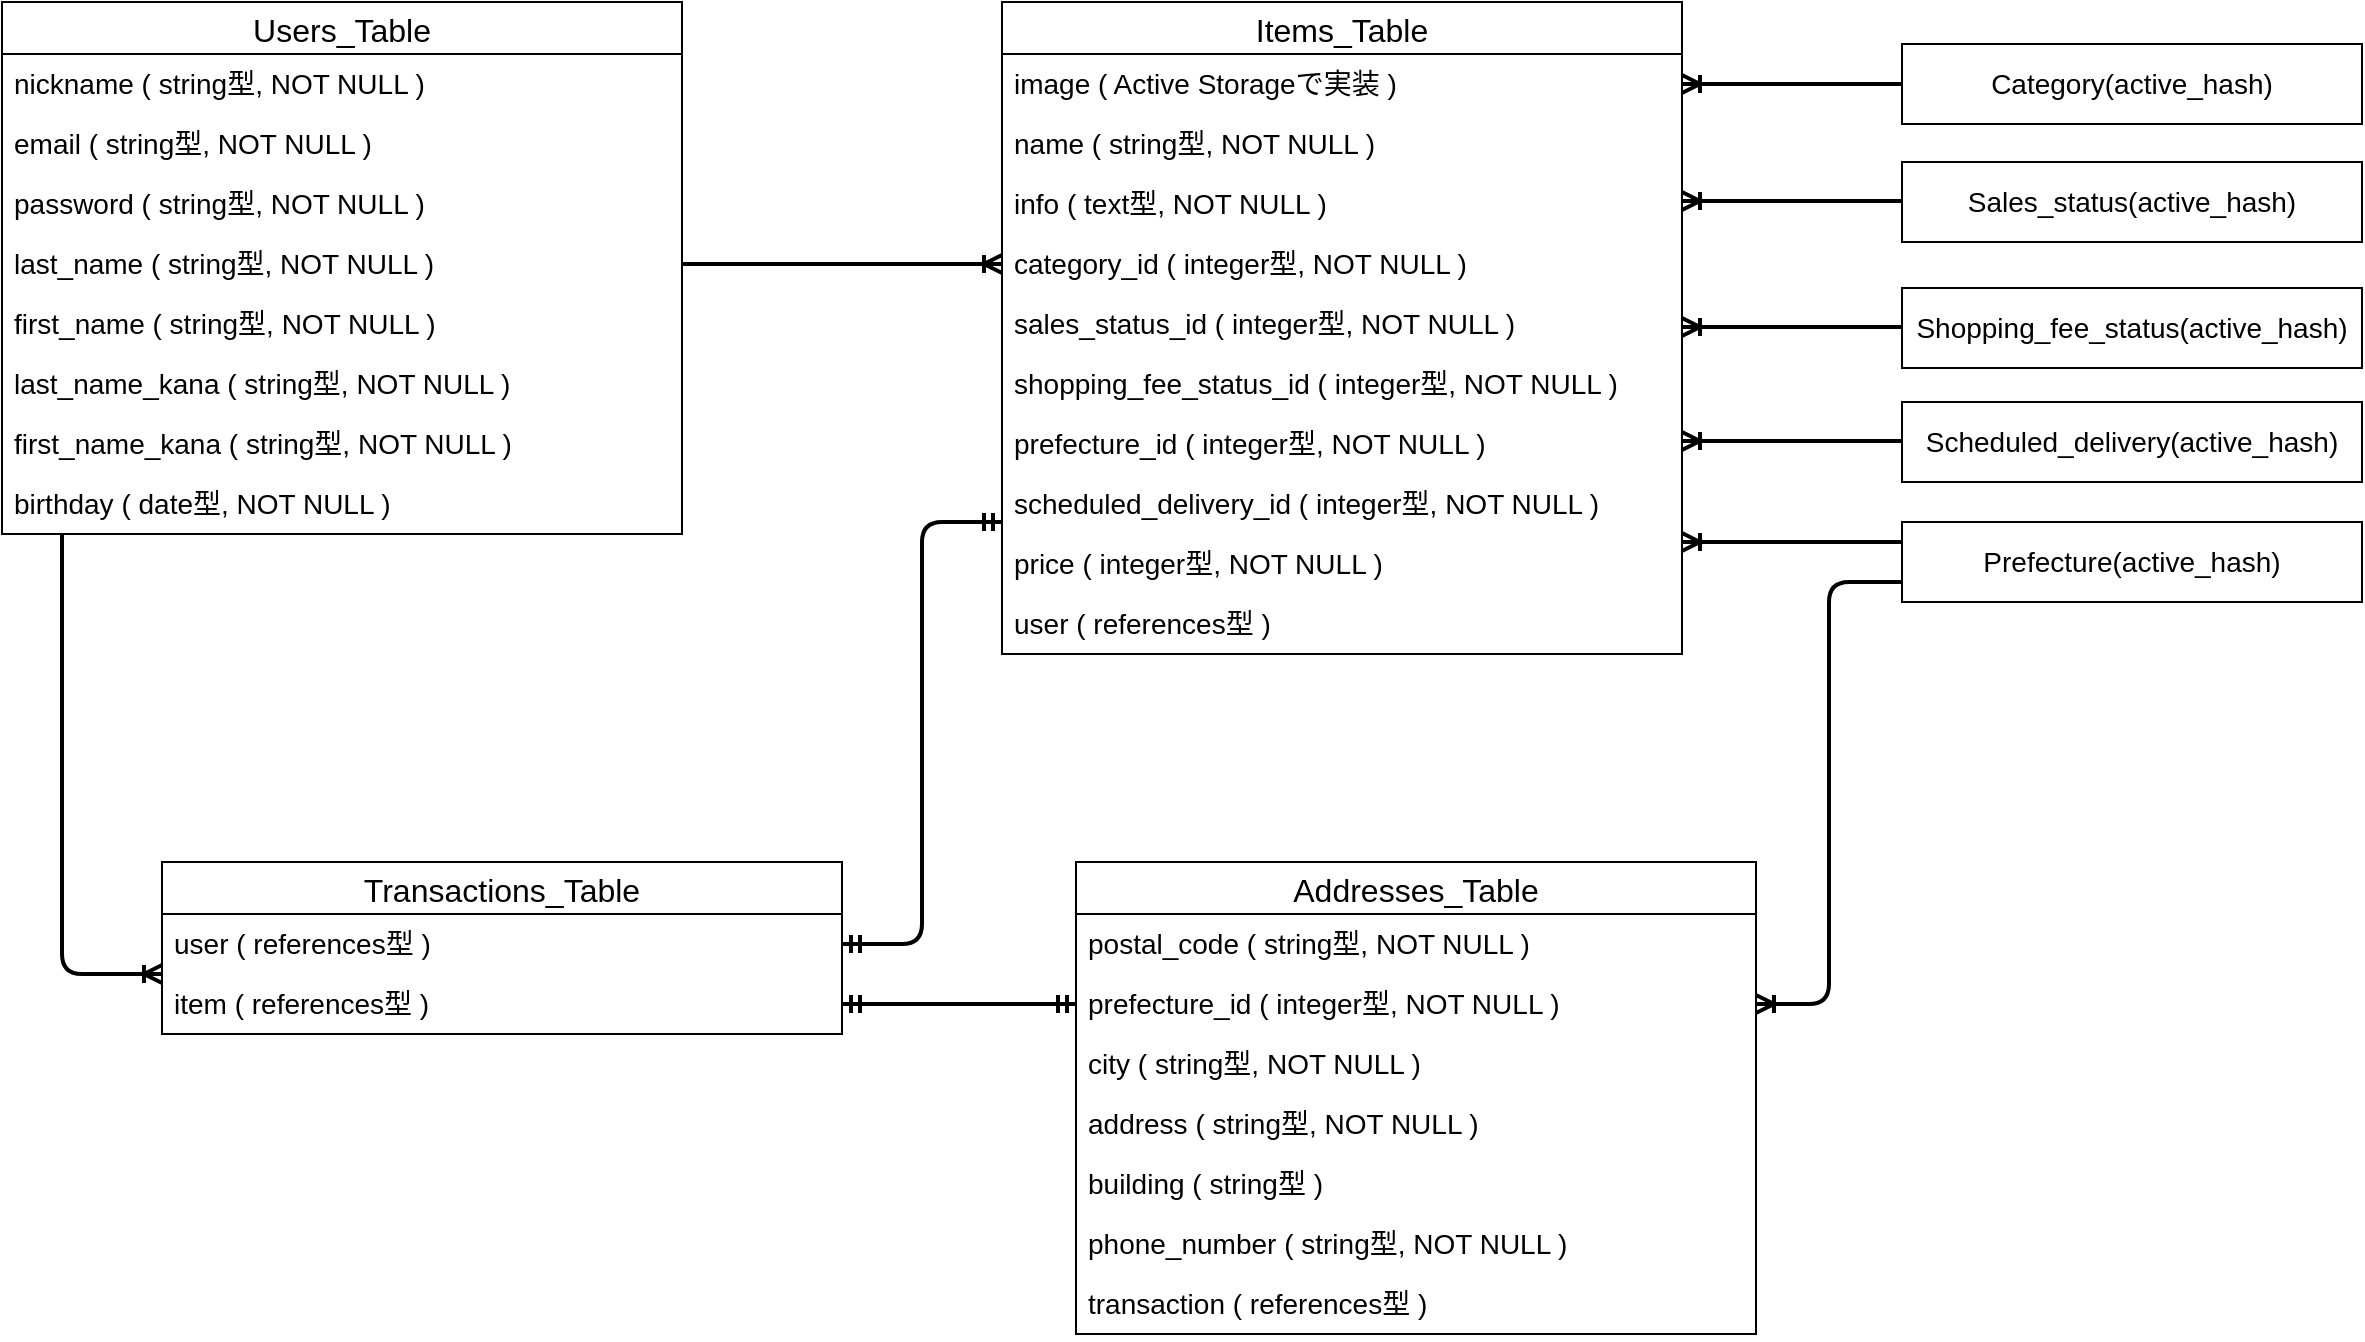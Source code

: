 <mxfile version="13.6.5">
    <diagram id="j4qNGCIARm94pzKKRpTR" name="ページ1">
        <mxGraphModel dx="662" dy="544" grid="1" gridSize="10" guides="1" tooltips="1" connect="1" arrows="1" fold="1" page="1" pageScale="1" pageWidth="1654" pageHeight="1169" math="0" shadow="0">
            <root>
                <mxCell id="0"/>
                <mxCell id="1" parent="0"/>
                <mxCell id="2" value="Users_Table" style="swimlane;fontStyle=0;childLayout=stackLayout;horizontal=1;startSize=26;horizontalStack=0;resizeParent=1;resizeParentMax=0;resizeLast=0;collapsible=1;marginBottom=0;align=center;fontSize=16;" vertex="1" parent="1">
                    <mxGeometry x="120" y="60" width="340" height="266" as="geometry"/>
                </mxCell>
                <mxCell id="3" value="nickname ( string型, NOT NULL )" style="text;strokeColor=none;fillColor=none;spacingLeft=4;spacingRight=4;overflow=hidden;rotatable=0;points=[[0,0.5],[1,0.5]];portConstraint=eastwest;fontSize=14;verticalAlign=top;" vertex="1" parent="2">
                    <mxGeometry y="26" width="340" height="30" as="geometry"/>
                </mxCell>
                <mxCell id="6" value="email ( string型, NOT NULL )" style="text;strokeColor=none;fillColor=none;spacingLeft=4;spacingRight=4;overflow=hidden;rotatable=0;points=[[0,0.5],[1,0.5]];portConstraint=eastwest;fontSize=14;" vertex="1" parent="2">
                    <mxGeometry y="56" width="340" height="30" as="geometry"/>
                </mxCell>
                <mxCell id="7" value="password ( string型, NOT NULL )" style="text;strokeColor=none;fillColor=none;spacingLeft=4;spacingRight=4;overflow=hidden;rotatable=0;points=[[0,0.5],[1,0.5]];portConstraint=eastwest;fontSize=14;" vertex="1" parent="2">
                    <mxGeometry y="86" width="340" height="30" as="geometry"/>
                </mxCell>
                <mxCell id="9" value="last_name ( string型, NOT NULL )" style="text;strokeColor=none;fillColor=none;spacingLeft=4;spacingRight=4;overflow=hidden;rotatable=0;points=[[0,0.5],[1,0.5]];portConstraint=eastwest;fontSize=14;" vertex="1" parent="2">
                    <mxGeometry y="116" width="340" height="30" as="geometry"/>
                </mxCell>
                <mxCell id="8" value="first_name ( string型, NOT NULL )" style="text;strokeColor=none;fillColor=none;spacingLeft=4;spacingRight=4;overflow=hidden;rotatable=0;points=[[0,0.5],[1,0.5]];portConstraint=eastwest;fontSize=14;" vertex="1" parent="2">
                    <mxGeometry y="146" width="340" height="30" as="geometry"/>
                </mxCell>
                <mxCell id="11" value="last_name_kana ( string型, NOT NULL )" style="text;strokeColor=none;fillColor=none;spacingLeft=4;spacingRight=4;overflow=hidden;rotatable=0;points=[[0,0.5],[1,0.5]];portConstraint=eastwest;fontSize=14;" vertex="1" parent="2">
                    <mxGeometry y="176" width="340" height="30" as="geometry"/>
                </mxCell>
                <mxCell id="10" value="first_name_kana ( string型, NOT NULL )" style="text;strokeColor=none;fillColor=none;spacingLeft=4;spacingRight=4;overflow=hidden;rotatable=0;points=[[0,0.5],[1,0.5]];portConstraint=eastwest;fontSize=14;" vertex="1" parent="2">
                    <mxGeometry y="206" width="340" height="30" as="geometry"/>
                </mxCell>
                <mxCell id="12" value="birthday ( date型, NOT NULL )" style="text;strokeColor=none;fillColor=none;spacingLeft=4;spacingRight=4;overflow=hidden;rotatable=0;points=[[0,0.5],[1,0.5]];portConstraint=eastwest;fontSize=14;" vertex="1" parent="2">
                    <mxGeometry y="236" width="340" height="30" as="geometry"/>
                </mxCell>
                <mxCell id="52" value="Category(active_hash)" style="whiteSpace=wrap;html=1;align=center;fontSize=14;" vertex="1" parent="1">
                    <mxGeometry x="1070" y="81" width="230" height="40" as="geometry"/>
                </mxCell>
                <mxCell id="53" value="Sales_status(active_hash)" style="whiteSpace=wrap;html=1;align=center;fontSize=14;" vertex="1" parent="1">
                    <mxGeometry x="1070" y="140" width="230" height="40" as="geometry"/>
                </mxCell>
                <mxCell id="54" value="Shopping_fee_status(active_hash)" style="whiteSpace=wrap;html=1;align=center;fontSize=14;" vertex="1" parent="1">
                    <mxGeometry x="1070" y="203" width="230" height="40" as="geometry"/>
                </mxCell>
                <mxCell id="55" value="Scheduled_delivery(active_hash)" style="whiteSpace=wrap;html=1;align=center;fontSize=14;" vertex="1" parent="1">
                    <mxGeometry x="1070" y="260" width="230" height="40" as="geometry"/>
                </mxCell>
                <mxCell id="56" value="Prefecture(active_hash)" style="whiteSpace=wrap;html=1;align=center;fontSize=14;" vertex="1" parent="1">
                    <mxGeometry x="1070" y="320" width="230" height="40" as="geometry"/>
                </mxCell>
                <mxCell id="13" value="Items_Table" style="swimlane;fontStyle=0;childLayout=stackLayout;horizontal=1;startSize=26;horizontalStack=0;resizeParent=1;resizeParentMax=0;resizeLast=0;collapsible=1;marginBottom=0;align=center;fontSize=16;" vertex="1" parent="1">
                    <mxGeometry x="620" y="60" width="340" height="326" as="geometry"/>
                </mxCell>
                <mxCell id="14" value="image ( Active Storageで実装 )" style="text;strokeColor=none;fillColor=none;spacingLeft=4;spacingRight=4;overflow=hidden;rotatable=0;points=[[0,0.5],[1,0.5]];portConstraint=eastwest;fontSize=14;verticalAlign=top;" vertex="1" parent="13">
                    <mxGeometry y="26" width="340" height="30" as="geometry"/>
                </mxCell>
                <mxCell id="15" value="name ( string型, NOT NULL )" style="text;strokeColor=none;fillColor=none;spacingLeft=4;spacingRight=4;overflow=hidden;rotatable=0;points=[[0,0.5],[1,0.5]];portConstraint=eastwest;fontSize=14;" vertex="1" parent="13">
                    <mxGeometry y="56" width="340" height="30" as="geometry"/>
                </mxCell>
                <mxCell id="16" value="info ( text型, NOT NULL )" style="text;strokeColor=none;fillColor=none;spacingLeft=4;spacingRight=4;overflow=hidden;rotatable=0;points=[[0,0.5],[1,0.5]];portConstraint=eastwest;fontSize=14;" vertex="1" parent="13">
                    <mxGeometry y="86" width="340" height="30" as="geometry"/>
                </mxCell>
                <mxCell id="24" value="category_id ( integer型, NOT NULL )" style="text;strokeColor=none;fillColor=none;spacingLeft=4;spacingRight=4;overflow=hidden;rotatable=0;points=[[0,0.5],[1,0.5]];portConstraint=eastwest;fontSize=14;" vertex="1" parent="13">
                    <mxGeometry y="116" width="340" height="30" as="geometry"/>
                </mxCell>
                <mxCell id="22" value="sales_status_id ( integer型, NOT NULL )" style="text;strokeColor=none;fillColor=none;spacingLeft=4;spacingRight=4;overflow=hidden;rotatable=0;points=[[0,0.5],[1,0.5]];portConstraint=eastwest;fontSize=14;" vertex="1" parent="13">
                    <mxGeometry y="146" width="340" height="30" as="geometry"/>
                </mxCell>
                <mxCell id="17" value="shopping_fee_status_id ( integer型, NOT NULL )" style="text;strokeColor=none;fillColor=none;spacingLeft=4;spacingRight=4;overflow=hidden;rotatable=0;points=[[0,0.5],[1,0.5]];portConstraint=eastwest;fontSize=14;" vertex="1" parent="13">
                    <mxGeometry y="176" width="340" height="30" as="geometry"/>
                </mxCell>
                <mxCell id="23" value="prefecture_id ( integer型, NOT NULL )" style="text;strokeColor=none;fillColor=none;spacingLeft=4;spacingRight=4;overflow=hidden;rotatable=0;points=[[0,0.5],[1,0.5]];portConstraint=eastwest;fontSize=14;" vertex="1" parent="13">
                    <mxGeometry y="206" width="340" height="30" as="geometry"/>
                </mxCell>
                <mxCell id="25" value="scheduled_delivery_id ( integer型, NOT NULL )" style="text;strokeColor=none;fillColor=none;spacingLeft=4;spacingRight=4;overflow=hidden;rotatable=0;points=[[0,0.5],[1,0.5]];portConstraint=eastwest;fontSize=14;" vertex="1" parent="13">
                    <mxGeometry y="236" width="340" height="30" as="geometry"/>
                </mxCell>
                <mxCell id="26" value="price ( integer型, NOT NULL )" style="text;strokeColor=none;fillColor=none;spacingLeft=4;spacingRight=4;overflow=hidden;rotatable=0;points=[[0,0.5],[1,0.5]];portConstraint=eastwest;fontSize=14;" vertex="1" parent="13">
                    <mxGeometry y="266" width="340" height="30" as="geometry"/>
                </mxCell>
                <mxCell id="27" value="user ( references型 )" style="text;strokeColor=none;fillColor=none;spacingLeft=4;spacingRight=4;overflow=hidden;rotatable=0;points=[[0,0.5],[1,0.5]];portConstraint=eastwest;fontSize=14;" vertex="1" parent="13">
                    <mxGeometry y="296" width="340" height="30" as="geometry"/>
                </mxCell>
                <mxCell id="57" value="" style="fontSize=12;html=1;endArrow=ERoneToMany;exitX=1;exitY=0.5;exitDx=0;exitDy=0;entryX=0;entryY=0.5;entryDx=0;entryDy=0;strokeWidth=2;" edge="1" parent="1" source="9" target="24">
                    <mxGeometry width="100" height="100" relative="1" as="geometry">
                        <mxPoint x="510" y="300" as="sourcePoint"/>
                        <mxPoint x="610" y="200" as="targetPoint"/>
                    </mxGeometry>
                </mxCell>
                <mxCell id="28" value="Transactions_Table" style="swimlane;fontStyle=0;childLayout=stackLayout;horizontal=1;startSize=26;horizontalStack=0;resizeParent=1;resizeParentMax=0;resizeLast=0;collapsible=1;marginBottom=0;align=center;fontSize=16;" vertex="1" parent="1">
                    <mxGeometry x="200" y="490" width="340" height="86" as="geometry"/>
                </mxCell>
                <mxCell id="38" value="user ( references型 )" style="text;strokeColor=none;fillColor=none;spacingLeft=4;spacingRight=4;overflow=hidden;rotatable=0;points=[[0,0.5],[1,0.5]];portConstraint=eastwest;fontSize=14;" vertex="1" parent="28">
                    <mxGeometry y="26" width="340" height="30" as="geometry"/>
                </mxCell>
                <mxCell id="37" value="item ( references型 )" style="text;strokeColor=none;fillColor=none;spacingLeft=4;spacingRight=4;overflow=hidden;rotatable=0;points=[[0,0.5],[1,0.5]];portConstraint=eastwest;fontSize=14;" vertex="1" parent="28">
                    <mxGeometry y="56" width="340" height="30" as="geometry"/>
                </mxCell>
                <mxCell id="59" value="" style="edgeStyle=orthogonalEdgeStyle;fontSize=12;html=1;endArrow=ERoneToMany;strokeWidth=2;" edge="1" parent="1">
                    <mxGeometry width="100" height="100" relative="1" as="geometry">
                        <mxPoint x="150" y="326" as="sourcePoint"/>
                        <mxPoint x="200" y="546" as="targetPoint"/>
                        <Array as="points">
                            <mxPoint x="150" y="416"/>
                            <mxPoint x="150" y="546"/>
                        </Array>
                    </mxGeometry>
                </mxCell>
                <mxCell id="60" value="" style="fontSize=12;html=1;endArrow=ERmandOne;startArrow=ERmandOne;strokeWidth=2;exitX=1;exitY=0.5;exitDx=0;exitDy=0;entryX=0;entryY=0.5;entryDx=0;entryDy=0;" edge="1" parent="1" source="37" target="45">
                    <mxGeometry width="100" height="100" relative="1" as="geometry">
                        <mxPoint x="550" y="550" as="sourcePoint"/>
                        <mxPoint x="680" y="550" as="targetPoint"/>
                    </mxGeometry>
                </mxCell>
                <mxCell id="61" value="" style="edgeStyle=orthogonalEdgeStyle;fontSize=12;html=1;endArrow=ERmandOne;startArrow=ERmandOne;strokeWidth=2;exitX=1;exitY=0.5;exitDx=0;exitDy=0;" edge="1" parent="1" source="38">
                    <mxGeometry width="100" height="100" relative="1" as="geometry">
                        <mxPoint x="520" y="420" as="sourcePoint"/>
                        <mxPoint x="620" y="320" as="targetPoint"/>
                        <Array as="points">
                            <mxPoint x="580" y="531"/>
                            <mxPoint x="580" y="320"/>
                        </Array>
                    </mxGeometry>
                </mxCell>
                <mxCell id="62" value="" style="fontSize=12;html=1;endArrow=ERoneToMany;strokeWidth=2;entryX=1;entryY=0.5;entryDx=0;entryDy=0;exitX=0;exitY=0.5;exitDx=0;exitDy=0;" edge="1" parent="1" source="52" target="14">
                    <mxGeometry width="100" height="100" relative="1" as="geometry">
                        <mxPoint x="1070" y="80" as="sourcePoint"/>
                        <mxPoint x="970" y="180" as="targetPoint"/>
                    </mxGeometry>
                </mxCell>
                <mxCell id="63" value="" style="fontSize=12;html=1;endArrow=ERoneToMany;strokeWidth=2;entryX=1;entryY=0.5;entryDx=0;entryDy=0;exitX=0;exitY=0.5;exitDx=0;exitDy=0;" edge="1" parent="1">
                    <mxGeometry width="100" height="100" relative="1" as="geometry">
                        <mxPoint x="1070" y="159.5" as="sourcePoint"/>
                        <mxPoint x="960" y="159.5" as="targetPoint"/>
                    </mxGeometry>
                </mxCell>
                <mxCell id="64" value="" style="fontSize=12;html=1;endArrow=ERoneToMany;strokeWidth=2;entryX=1;entryY=0.5;entryDx=0;entryDy=0;exitX=0;exitY=0.5;exitDx=0;exitDy=0;" edge="1" parent="1">
                    <mxGeometry width="100" height="100" relative="1" as="geometry">
                        <mxPoint x="1070" y="222.5" as="sourcePoint"/>
                        <mxPoint x="960" y="222.5" as="targetPoint"/>
                    </mxGeometry>
                </mxCell>
                <mxCell id="65" value="" style="fontSize=12;html=1;endArrow=ERoneToMany;strokeWidth=2;entryX=1;entryY=0.5;entryDx=0;entryDy=0;exitX=0;exitY=0.5;exitDx=0;exitDy=0;" edge="1" parent="1">
                    <mxGeometry width="100" height="100" relative="1" as="geometry">
                        <mxPoint x="1070" y="279.5" as="sourcePoint"/>
                        <mxPoint x="960" y="279.5" as="targetPoint"/>
                    </mxGeometry>
                </mxCell>
                <mxCell id="66" value="" style="fontSize=12;html=1;endArrow=ERoneToMany;strokeWidth=2;entryX=1;entryY=0.5;entryDx=0;entryDy=0;exitX=0;exitY=0.5;exitDx=0;exitDy=0;" edge="1" parent="1">
                    <mxGeometry width="100" height="100" relative="1" as="geometry">
                        <mxPoint x="1070" y="330" as="sourcePoint"/>
                        <mxPoint x="960" y="330" as="targetPoint"/>
                    </mxGeometry>
                </mxCell>
                <mxCell id="67" value="" style="fontSize=12;html=1;endArrow=ERoneToMany;strokeWidth=2;edgeStyle=elbowEdgeStyle;exitX=0;exitY=0.75;exitDx=0;exitDy=0;entryX=1;entryY=0.5;entryDx=0;entryDy=0;" edge="1" parent="1" source="56" target="45">
                    <mxGeometry width="100" height="100" relative="1" as="geometry">
                        <mxPoint x="1050" y="360" as="sourcePoint"/>
                        <mxPoint x="930" y="426" as="targetPoint"/>
                    </mxGeometry>
                </mxCell>
                <mxCell id="39" value="Addresses_Table" style="swimlane;fontStyle=0;childLayout=stackLayout;horizontal=1;startSize=26;horizontalStack=0;resizeParent=1;resizeParentMax=0;resizeLast=0;collapsible=1;marginBottom=0;align=center;fontSize=16;" vertex="1" parent="1">
                    <mxGeometry x="657" y="490" width="340" height="236" as="geometry"/>
                </mxCell>
                <mxCell id="42" value="postal_code ( string型, NOT NULL )" style="text;strokeColor=none;fillColor=none;spacingLeft=4;spacingRight=4;overflow=hidden;rotatable=0;points=[[0,0.5],[1,0.5]];portConstraint=eastwest;fontSize=14;" vertex="1" parent="39">
                    <mxGeometry y="26" width="340" height="30" as="geometry"/>
                </mxCell>
                <mxCell id="45" value="prefecture_id ( integer型, NOT NULL )" style="text;strokeColor=none;fillColor=none;spacingLeft=4;spacingRight=4;overflow=hidden;rotatable=0;points=[[0,0.5],[1,0.5]];portConstraint=eastwest;fontSize=14;" vertex="1" parent="39">
                    <mxGeometry y="56" width="340" height="30" as="geometry"/>
                </mxCell>
                <mxCell id="43" value="city ( string型, NOT NULL )" style="text;strokeColor=none;fillColor=none;spacingLeft=4;spacingRight=4;overflow=hidden;rotatable=0;points=[[0,0.5],[1,0.5]];portConstraint=eastwest;fontSize=14;" vertex="1" parent="39">
                    <mxGeometry y="86" width="340" height="30" as="geometry"/>
                </mxCell>
                <mxCell id="47" value="address ( string型, NOT NULL )" style="text;strokeColor=none;fillColor=none;spacingLeft=4;spacingRight=4;overflow=hidden;rotatable=0;points=[[0,0.5],[1,0.5]];portConstraint=eastwest;fontSize=14;" vertex="1" parent="39">
                    <mxGeometry y="116" width="340" height="30" as="geometry"/>
                </mxCell>
                <mxCell id="46" value="building ( string型 )" style="text;strokeColor=none;fillColor=none;spacingLeft=4;spacingRight=4;overflow=hidden;rotatable=0;points=[[0,0.5],[1,0.5]];portConstraint=eastwest;fontSize=14;" vertex="1" parent="39">
                    <mxGeometry y="146" width="340" height="30" as="geometry"/>
                </mxCell>
                <mxCell id="48" value="phone_number ( string型, NOT NULL )" style="text;strokeColor=none;fillColor=none;spacingLeft=4;spacingRight=4;overflow=hidden;rotatable=0;points=[[0,0.5],[1,0.5]];portConstraint=eastwest;fontSize=14;" vertex="1" parent="39">
                    <mxGeometry y="176" width="340" height="30" as="geometry"/>
                </mxCell>
                <mxCell id="49" value="transaction ( references型 )" style="text;strokeColor=none;fillColor=none;spacingLeft=4;spacingRight=4;overflow=hidden;rotatable=0;points=[[0,0.5],[1,0.5]];portConstraint=eastwest;fontSize=14;" vertex="1" parent="39">
                    <mxGeometry y="206" width="340" height="30" as="geometry"/>
                </mxCell>
            </root>
        </mxGraphModel>
    </diagram>
</mxfile>